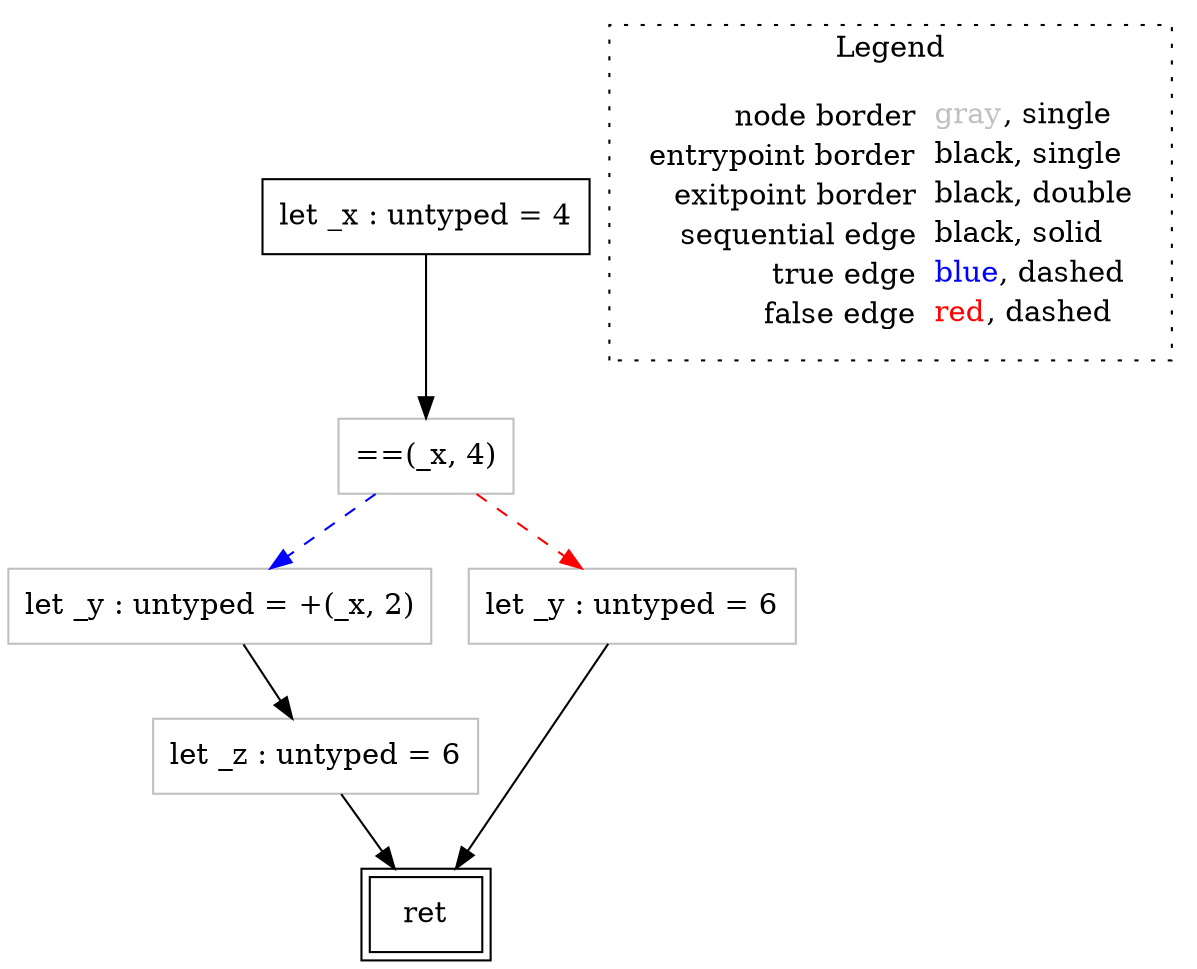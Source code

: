 digraph {
	"node0" [shape="rect",color="black",label=<let _x : untyped = 4>];
	"node1" [shape="rect",color="gray",label=<==(_x, 4)>];
	"node2" [shape="rect",color="black",peripheries="2",label=<ret>];
	"node3" [shape="rect",color="gray",label=<let _y : untyped = +(_x, 2)>];
	"node4" [shape="rect",color="gray",label=<let _y : untyped = 6>];
	"node5" [shape="rect",color="gray",label=<let _z : untyped = 6>];
	"node0" -> "node1" [color="black"];
	"node1" -> "node3" [color="blue",style="dashed"];
	"node1" -> "node4" [color="red",style="dashed"];
	"node3" -> "node5" [color="black"];
	"node4" -> "node2" [color="black"];
	"node5" -> "node2" [color="black"];
subgraph cluster_legend {
	label="Legend";
	style=dotted;
	node [shape=plaintext];
	"legend" [label=<<table border="0" cellpadding="2" cellspacing="0" cellborder="0"><tr><td align="right">node border&nbsp;</td><td align="left"><font color="gray">gray</font>, single</td></tr><tr><td align="right">entrypoint border&nbsp;</td><td align="left"><font color="black">black</font>, single</td></tr><tr><td align="right">exitpoint border&nbsp;</td><td align="left"><font color="black">black</font>, double</td></tr><tr><td align="right">sequential edge&nbsp;</td><td align="left"><font color="black">black</font>, solid</td></tr><tr><td align="right">true edge&nbsp;</td><td align="left"><font color="blue">blue</font>, dashed</td></tr><tr><td align="right">false edge&nbsp;</td><td align="left"><font color="red">red</font>, dashed</td></tr></table>>];
}

}
